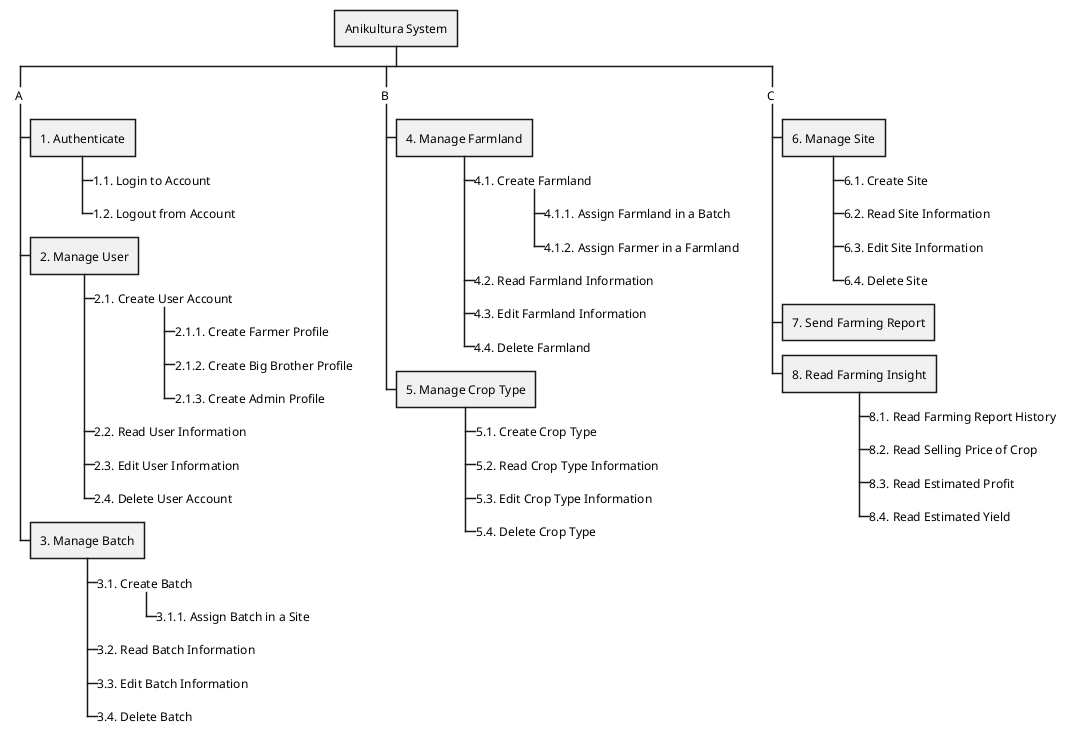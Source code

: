 @startwbs

* Anikultura System

**_ A

*** 1. Authenticate
****_ 1.1. Login to Account
****_ 1.2. Logout from Account

*** 2. Manage User
****_ 2.1. Create User Account
*****_ 2.1.1. Create Farmer Profile
*****_ 2.1.2. Create Big Brother Profile
*****_ 2.1.3. Create Admin Profile
****_ 2.2. Read User Information
****_ 2.3. Edit User Information
****_ 2.4. Delete User Account

*** 3. Manage Batch
****_ 3.1. Create Batch
*****_ 3.1.1. Assign Batch in a Site
****_ 3.2. Read Batch Information
****_ 3.3. Edit Batch Information
****_ 3.4. Delete Batch

**_ B
    
*** 4. Manage Farmland
****_ 4.1. Create Farmland
*****_ 4.1.1. Assign Farmland in a Batch
*****_ 4.1.2. Assign Farmer in a Farmland
****_ 4.2. Read Farmland Information
****_ 4.3. Edit Farmland Information
****_ 4.4. Delete Farmland

*** 5. Manage Crop Type
****_ 5.1. Create Crop Type
****_ 5.2. Read Crop Type Information
****_ 5.3. Edit Crop Type Information
****_ 5.4. Delete Crop Type

**_ C

*** 6. Manage Site
****_ 6.1. Create Site
****_ 6.2. Read Site Information
****_ 6.3. Edit Site Information
****_ 6.4. Delete Site

*** 7. Send Farming Report

*** 8. Read Farming Insight
****_ 8.1. Read Farming Report History
****_ 8.2. Read Selling Price of Crop
****_ 8.3. Read Estimated Profit
****_ 8.4. Read Estimated Yield

@endwbs
